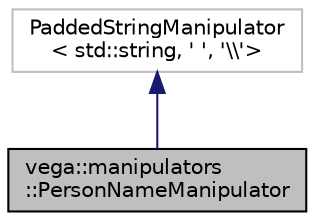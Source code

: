 digraph "vega::manipulators::PersonNameManipulator"
{
  edge [fontname="Helvetica",fontsize="10",labelfontname="Helvetica",labelfontsize="10"];
  node [fontname="Helvetica",fontsize="10",shape=record];
  Node2 [label="vega::manipulators\l::PersonNameManipulator",height=0.2,width=0.4,color="black", fillcolor="grey75", style="filled", fontcolor="black"];
  Node3 -> Node2 [dir="back",color="midnightblue",fontsize="10",style="solid",fontname="Helvetica"];
  Node3 [label="PaddedStringManipulator\l\< std::string, ' ', '\\\\'\>",height=0.2,width=0.4,color="grey75", fillcolor="white", style="filled"];
}
